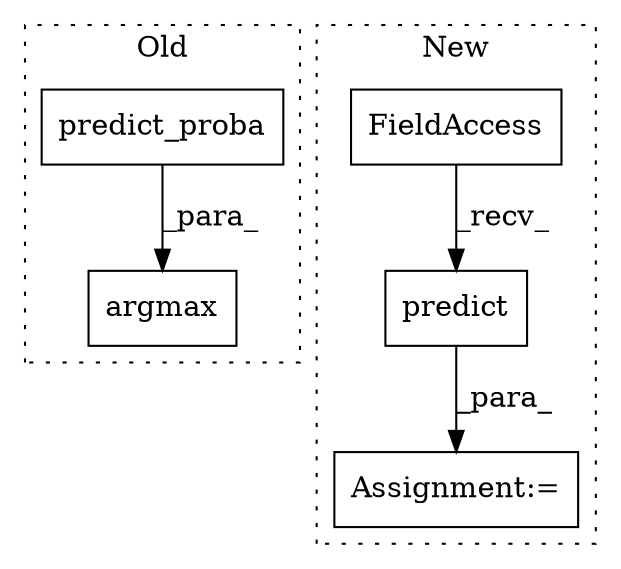 digraph G {
subgraph cluster0 {
1 [label="argmax" a="32" s="1276,1304" l="7,1" shape="box"];
5 [label="predict_proba" a="32" s="1288,1303" l="14,1" shape="box"];
label = "Old";
style="dotted";
}
subgraph cluster1 {
2 [label="predict" a="32" s="1354,1363" l="8,1" shape="box"];
3 [label="Assignment:=" a="7" s="1303" l="1" shape="box"];
4 [label="FieldAccess" a="22" s="1340" l="13" shape="box"];
label = "New";
style="dotted";
}
2 -> 3 [label="_para_"];
4 -> 2 [label="_recv_"];
5 -> 1 [label="_para_"];
}
